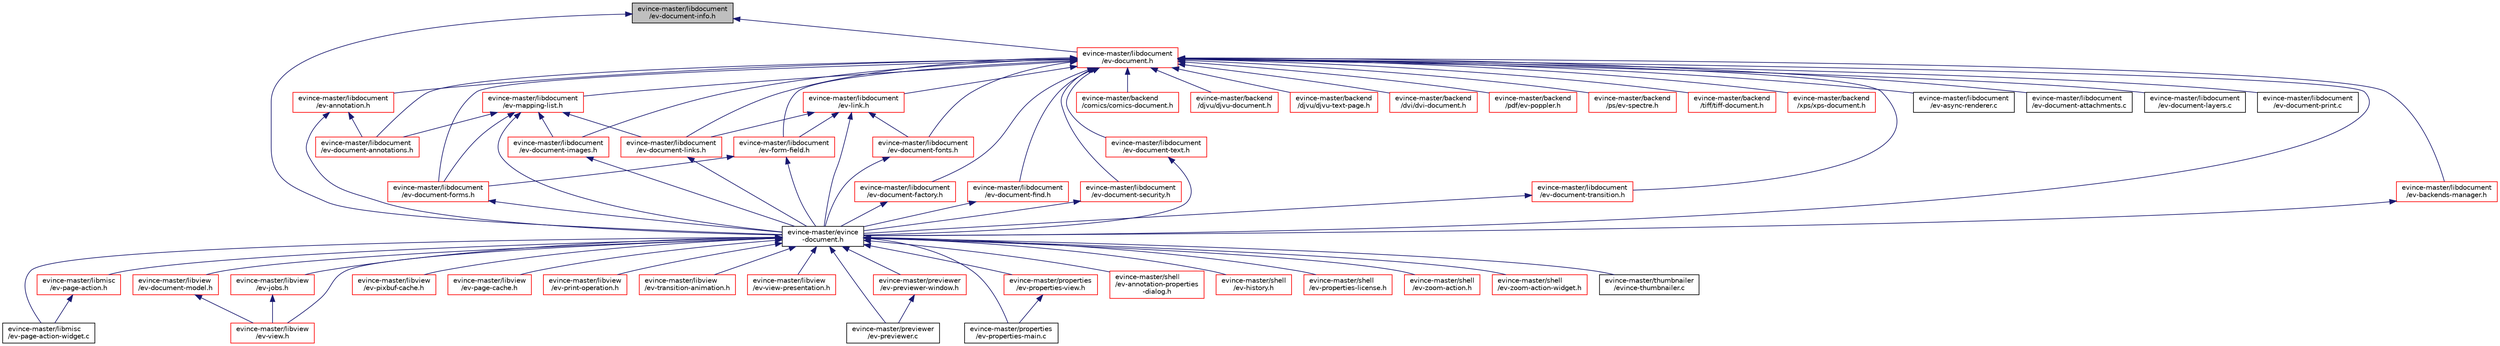digraph "evince-master/libdocument/ev-document-info.h"
{
  edge [fontname="Helvetica",fontsize="10",labelfontname="Helvetica",labelfontsize="10"];
  node [fontname="Helvetica",fontsize="10",shape=record];
  Node1 [label="evince-master/libdocument\l/ev-document-info.h",height=0.2,width=0.4,color="black", fillcolor="grey75", style="filled" fontcolor="black"];
  Node1 -> Node2 [dir="back",color="midnightblue",fontsize="10",style="solid",fontname="Helvetica"];
  Node2 [label="evince-master/evince\l-document.h",height=0.2,width=0.4,color="black", fillcolor="white", style="filled",URL="$d9/d80/evince-document_8h.html"];
  Node2 -> Node3 [dir="back",color="midnightblue",fontsize="10",style="solid",fontname="Helvetica"];
  Node3 [label="evince-master/libmisc\l/ev-page-action-widget.c",height=0.2,width=0.4,color="black", fillcolor="white", style="filled",URL="$df/d0a/ev-page-action-widget_8c.html"];
  Node2 -> Node4 [dir="back",color="midnightblue",fontsize="10",style="solid",fontname="Helvetica"];
  Node4 [label="evince-master/libmisc\l/ev-page-action.h",height=0.2,width=0.4,color="red", fillcolor="white", style="filled",URL="$d4/d59/ev-page-action_8h.html"];
  Node4 -> Node3 [dir="back",color="midnightblue",fontsize="10",style="solid",fontname="Helvetica"];
  Node2 -> Node5 [dir="back",color="midnightblue",fontsize="10",style="solid",fontname="Helvetica"];
  Node5 [label="evince-master/libview\l/ev-document-model.h",height=0.2,width=0.4,color="red", fillcolor="white", style="filled",URL="$d1/d96/ev-document-model_8h.html"];
  Node5 -> Node6 [dir="back",color="midnightblue",fontsize="10",style="solid",fontname="Helvetica"];
  Node6 [label="evince-master/libview\l/ev-view.h",height=0.2,width=0.4,color="red", fillcolor="white", style="filled",URL="$df/de8/ev-view_8h.html"];
  Node2 -> Node7 [dir="back",color="midnightblue",fontsize="10",style="solid",fontname="Helvetica"];
  Node7 [label="evince-master/libview\l/ev-jobs.h",height=0.2,width=0.4,color="red", fillcolor="white", style="filled",URL="$d4/ddf/ev-jobs_8h.html"];
  Node7 -> Node6 [dir="back",color="midnightblue",fontsize="10",style="solid",fontname="Helvetica"];
  Node2 -> Node6 [dir="back",color="midnightblue",fontsize="10",style="solid",fontname="Helvetica"];
  Node2 -> Node8 [dir="back",color="midnightblue",fontsize="10",style="solid",fontname="Helvetica"];
  Node8 [label="evince-master/libview\l/ev-pixbuf-cache.h",height=0.2,width=0.4,color="red", fillcolor="white", style="filled",URL="$db/ddc/ev-pixbuf-cache_8h.html"];
  Node2 -> Node9 [dir="back",color="midnightblue",fontsize="10",style="solid",fontname="Helvetica"];
  Node9 [label="evince-master/libview\l/ev-page-cache.h",height=0.2,width=0.4,color="red", fillcolor="white", style="filled",URL="$d6/dbd/ev-page-cache_8h.html"];
  Node2 -> Node10 [dir="back",color="midnightblue",fontsize="10",style="solid",fontname="Helvetica"];
  Node10 [label="evince-master/libview\l/ev-print-operation.h",height=0.2,width=0.4,color="red", fillcolor="white", style="filled",URL="$d1/d15/ev-print-operation_8h.html"];
  Node2 -> Node11 [dir="back",color="midnightblue",fontsize="10",style="solid",fontname="Helvetica"];
  Node11 [label="evince-master/libview\l/ev-transition-animation.h",height=0.2,width=0.4,color="red", fillcolor="white", style="filled",URL="$d7/d94/ev-transition-animation_8h.html"];
  Node2 -> Node12 [dir="back",color="midnightblue",fontsize="10",style="solid",fontname="Helvetica"];
  Node12 [label="evince-master/libview\l/ev-view-presentation.h",height=0.2,width=0.4,color="red", fillcolor="white", style="filled",URL="$d1/da7/ev-view-presentation_8h.html"];
  Node2 -> Node13 [dir="back",color="midnightblue",fontsize="10",style="solid",fontname="Helvetica"];
  Node13 [label="evince-master/previewer\l/ev-previewer-window.h",height=0.2,width=0.4,color="red", fillcolor="white", style="filled",URL="$d4/dbd/ev-previewer-window_8h.html"];
  Node13 -> Node14 [dir="back",color="midnightblue",fontsize="10",style="solid",fontname="Helvetica"];
  Node14 [label="evince-master/previewer\l/ev-previewer.c",height=0.2,width=0.4,color="black", fillcolor="white", style="filled",URL="$d9/d06/ev-previewer_8c.html"];
  Node2 -> Node14 [dir="back",color="midnightblue",fontsize="10",style="solid",fontname="Helvetica"];
  Node2 -> Node15 [dir="back",color="midnightblue",fontsize="10",style="solid",fontname="Helvetica"];
  Node15 [label="evince-master/properties\l/ev-properties-main.c",height=0.2,width=0.4,color="black", fillcolor="white", style="filled",URL="$d9/d9e/ev-properties-main_8c.html"];
  Node2 -> Node16 [dir="back",color="midnightblue",fontsize="10",style="solid",fontname="Helvetica"];
  Node16 [label="evince-master/properties\l/ev-properties-view.h",height=0.2,width=0.4,color="red", fillcolor="white", style="filled",URL="$dc/dea/ev-properties-view_8h.html"];
  Node16 -> Node15 [dir="back",color="midnightblue",fontsize="10",style="solid",fontname="Helvetica"];
  Node2 -> Node17 [dir="back",color="midnightblue",fontsize="10",style="solid",fontname="Helvetica"];
  Node17 [label="evince-master/shell\l/ev-annotation-properties\l-dialog.h",height=0.2,width=0.4,color="red", fillcolor="white", style="filled",URL="$de/df7/ev-annotation-properties-dialog_8h.html"];
  Node2 -> Node18 [dir="back",color="midnightblue",fontsize="10",style="solid",fontname="Helvetica"];
  Node18 [label="evince-master/shell\l/ev-history.h",height=0.2,width=0.4,color="red", fillcolor="white", style="filled",URL="$dd/d9c/ev-history_8h.html"];
  Node2 -> Node19 [dir="back",color="midnightblue",fontsize="10",style="solid",fontname="Helvetica"];
  Node19 [label="evince-master/shell\l/ev-properties-license.h",height=0.2,width=0.4,color="red", fillcolor="white", style="filled",URL="$d7/d70/ev-properties-license_8h.html"];
  Node2 -> Node20 [dir="back",color="midnightblue",fontsize="10",style="solid",fontname="Helvetica"];
  Node20 [label="evince-master/shell\l/ev-zoom-action.h",height=0.2,width=0.4,color="red", fillcolor="white", style="filled",URL="$dd/d85/ev-zoom-action_8h.html"];
  Node2 -> Node21 [dir="back",color="midnightblue",fontsize="10",style="solid",fontname="Helvetica"];
  Node21 [label="evince-master/shell\l/ev-zoom-action-widget.h",height=0.2,width=0.4,color="red", fillcolor="white", style="filled",URL="$d9/d85/ev-zoom-action-widget_8h.html"];
  Node2 -> Node22 [dir="back",color="midnightblue",fontsize="10",style="solid",fontname="Helvetica"];
  Node22 [label="evince-master/thumbnailer\l/evince-thumbnailer.c",height=0.2,width=0.4,color="black", fillcolor="white", style="filled",URL="$db/dd7/evince-thumbnailer_8c.html"];
  Node1 -> Node23 [dir="back",color="midnightblue",fontsize="10",style="solid",fontname="Helvetica"];
  Node23 [label="evince-master/libdocument\l/ev-document.h",height=0.2,width=0.4,color="red", fillcolor="white", style="filled",URL="$d6/dfe/ev-document_8h.html"];
  Node23 -> Node24 [dir="back",color="midnightblue",fontsize="10",style="solid",fontname="Helvetica"];
  Node24 [label="evince-master/backend\l/comics/comics-document.h",height=0.2,width=0.4,color="red", fillcolor="white", style="filled",URL="$df/ddc/comics-document_8h.html"];
  Node23 -> Node25 [dir="back",color="midnightblue",fontsize="10",style="solid",fontname="Helvetica"];
  Node25 [label="evince-master/backend\l/djvu/djvu-document.h",height=0.2,width=0.4,color="red", fillcolor="white", style="filled",URL="$da/de0/djvu-document_8h.html"];
  Node23 -> Node26 [dir="back",color="midnightblue",fontsize="10",style="solid",fontname="Helvetica"];
  Node26 [label="evince-master/backend\l/djvu/djvu-text-page.h",height=0.2,width=0.4,color="red", fillcolor="white", style="filled",URL="$df/d24/djvu-text-page_8h.html"];
  Node23 -> Node27 [dir="back",color="midnightblue",fontsize="10",style="solid",fontname="Helvetica"];
  Node27 [label="evince-master/backend\l/dvi/dvi-document.h",height=0.2,width=0.4,color="red", fillcolor="white", style="filled",URL="$d9/d84/dvi-document_8h.html"];
  Node23 -> Node28 [dir="back",color="midnightblue",fontsize="10",style="solid",fontname="Helvetica"];
  Node28 [label="evince-master/backend\l/pdf/ev-poppler.h",height=0.2,width=0.4,color="red", fillcolor="white", style="filled",URL="$df/db1/ev-poppler_8h.html"];
  Node23 -> Node29 [dir="back",color="midnightblue",fontsize="10",style="solid",fontname="Helvetica"];
  Node29 [label="evince-master/backend\l/ps/ev-spectre.h",height=0.2,width=0.4,color="red", fillcolor="white", style="filled",URL="$df/d36/ev-spectre_8h.html"];
  Node23 -> Node30 [dir="back",color="midnightblue",fontsize="10",style="solid",fontname="Helvetica"];
  Node30 [label="evince-master/backend\l/tiff/tiff-document.h",height=0.2,width=0.4,color="red", fillcolor="white", style="filled",URL="$d2/d03/tiff-document_8h.html"];
  Node23 -> Node31 [dir="back",color="midnightblue",fontsize="10",style="solid",fontname="Helvetica"];
  Node31 [label="evince-master/backend\l/xps/xps-document.h",height=0.2,width=0.4,color="red", fillcolor="white", style="filled",URL="$db/d4c/xps-document_8h.html"];
  Node23 -> Node2 [dir="back",color="midnightblue",fontsize="10",style="solid",fontname="Helvetica"];
  Node23 -> Node32 [dir="back",color="midnightblue",fontsize="10",style="solid",fontname="Helvetica"];
  Node32 [label="evince-master/libdocument\l/ev-annotation.h",height=0.2,width=0.4,color="red", fillcolor="white", style="filled",URL="$dd/df7/ev-annotation_8h.html"];
  Node32 -> Node2 [dir="back",color="midnightblue",fontsize="10",style="solid",fontname="Helvetica"];
  Node32 -> Node33 [dir="back",color="midnightblue",fontsize="10",style="solid",fontname="Helvetica"];
  Node33 [label="evince-master/libdocument\l/ev-document-annotations.h",height=0.2,width=0.4,color="red", fillcolor="white", style="filled",URL="$d1/d6b/ev-document-annotations_8h.html"];
  Node23 -> Node34 [dir="back",color="midnightblue",fontsize="10",style="solid",fontname="Helvetica"];
  Node34 [label="evince-master/libdocument\l/ev-async-renderer.c",height=0.2,width=0.4,color="black", fillcolor="white", style="filled",URL="$d0/d1b/ev-async-renderer_8c.html"];
  Node23 -> Node35 [dir="back",color="midnightblue",fontsize="10",style="solid",fontname="Helvetica"];
  Node35 [label="evince-master/libdocument\l/ev-backends-manager.h",height=0.2,width=0.4,color="red", fillcolor="white", style="filled",URL="$d1/d14/ev-backends-manager_8h.html"];
  Node35 -> Node2 [dir="back",color="midnightblue",fontsize="10",style="solid",fontname="Helvetica"];
  Node23 -> Node33 [dir="back",color="midnightblue",fontsize="10",style="solid",fontname="Helvetica"];
  Node23 -> Node36 [dir="back",color="midnightblue",fontsize="10",style="solid",fontname="Helvetica"];
  Node36 [label="evince-master/libdocument\l/ev-mapping-list.h",height=0.2,width=0.4,color="red", fillcolor="white", style="filled",URL="$d1/d50/ev-mapping-list_8h.html"];
  Node36 -> Node2 [dir="back",color="midnightblue",fontsize="10",style="solid",fontname="Helvetica"];
  Node36 -> Node33 [dir="back",color="midnightblue",fontsize="10",style="solid",fontname="Helvetica"];
  Node36 -> Node37 [dir="back",color="midnightblue",fontsize="10",style="solid",fontname="Helvetica"];
  Node37 [label="evince-master/libdocument\l/ev-document-forms.h",height=0.2,width=0.4,color="red", fillcolor="white", style="filled",URL="$d6/d40/ev-document-forms_8h.html"];
  Node37 -> Node2 [dir="back",color="midnightblue",fontsize="10",style="solid",fontname="Helvetica"];
  Node36 -> Node38 [dir="back",color="midnightblue",fontsize="10",style="solid",fontname="Helvetica"];
  Node38 [label="evince-master/libdocument\l/ev-document-images.h",height=0.2,width=0.4,color="red", fillcolor="white", style="filled",URL="$d9/d8d/ev-document-images_8h.html"];
  Node38 -> Node2 [dir="back",color="midnightblue",fontsize="10",style="solid",fontname="Helvetica"];
  Node36 -> Node39 [dir="back",color="midnightblue",fontsize="10",style="solid",fontname="Helvetica"];
  Node39 [label="evince-master/libdocument\l/ev-document-links.h",height=0.2,width=0.4,color="red", fillcolor="white", style="filled",URL="$de/d72/ev-document-links_8h.html"];
  Node39 -> Node2 [dir="back",color="midnightblue",fontsize="10",style="solid",fontname="Helvetica"];
  Node23 -> Node40 [dir="back",color="midnightblue",fontsize="10",style="solid",fontname="Helvetica"];
  Node40 [label="evince-master/libdocument\l/ev-document-attachments.c",height=0.2,width=0.4,color="black", fillcolor="white", style="filled",URL="$d6/d28/ev-document-attachments_8c.html"];
  Node23 -> Node41 [dir="back",color="midnightblue",fontsize="10",style="solid",fontname="Helvetica"];
  Node41 [label="evince-master/libdocument\l/ev-document-factory.h",height=0.2,width=0.4,color="red", fillcolor="white", style="filled",URL="$d6/d73/ev-document-factory_8h.html"];
  Node41 -> Node2 [dir="back",color="midnightblue",fontsize="10",style="solid",fontname="Helvetica"];
  Node23 -> Node42 [dir="back",color="midnightblue",fontsize="10",style="solid",fontname="Helvetica"];
  Node42 [label="evince-master/libdocument\l/ev-document-find.h",height=0.2,width=0.4,color="red", fillcolor="white", style="filled",URL="$df/d18/ev-document-find_8h.html"];
  Node42 -> Node2 [dir="back",color="midnightblue",fontsize="10",style="solid",fontname="Helvetica"];
  Node23 -> Node43 [dir="back",color="midnightblue",fontsize="10",style="solid",fontname="Helvetica"];
  Node43 [label="evince-master/libdocument\l/ev-document-fonts.h",height=0.2,width=0.4,color="red", fillcolor="white", style="filled",URL="$d2/d7a/ev-document-fonts_8h.html"];
  Node43 -> Node2 [dir="back",color="midnightblue",fontsize="10",style="solid",fontname="Helvetica"];
  Node23 -> Node44 [dir="back",color="midnightblue",fontsize="10",style="solid",fontname="Helvetica"];
  Node44 [label="evince-master/libdocument\l/ev-link.h",height=0.2,width=0.4,color="red", fillcolor="white", style="filled",URL="$da/d0a/ev-link_8h.html"];
  Node44 -> Node2 [dir="back",color="midnightblue",fontsize="10",style="solid",fontname="Helvetica"];
  Node44 -> Node43 [dir="back",color="midnightblue",fontsize="10",style="solid",fontname="Helvetica"];
  Node44 -> Node45 [dir="back",color="midnightblue",fontsize="10",style="solid",fontname="Helvetica"];
  Node45 [label="evince-master/libdocument\l/ev-form-field.h",height=0.2,width=0.4,color="red", fillcolor="white", style="filled",URL="$d0/d05/ev-form-field_8h.html"];
  Node45 -> Node2 [dir="back",color="midnightblue",fontsize="10",style="solid",fontname="Helvetica"];
  Node45 -> Node37 [dir="back",color="midnightblue",fontsize="10",style="solid",fontname="Helvetica"];
  Node44 -> Node39 [dir="back",color="midnightblue",fontsize="10",style="solid",fontname="Helvetica"];
  Node23 -> Node37 [dir="back",color="midnightblue",fontsize="10",style="solid",fontname="Helvetica"];
  Node23 -> Node45 [dir="back",color="midnightblue",fontsize="10",style="solid",fontname="Helvetica"];
  Node23 -> Node38 [dir="back",color="midnightblue",fontsize="10",style="solid",fontname="Helvetica"];
  Node23 -> Node46 [dir="back",color="midnightblue",fontsize="10",style="solid",fontname="Helvetica"];
  Node46 [label="evince-master/libdocument\l/ev-document-layers.c",height=0.2,width=0.4,color="black", fillcolor="white", style="filled",URL="$de/dce/ev-document-layers_8c.html"];
  Node23 -> Node39 [dir="back",color="midnightblue",fontsize="10",style="solid",fontname="Helvetica"];
  Node23 -> Node47 [dir="back",color="midnightblue",fontsize="10",style="solid",fontname="Helvetica"];
  Node47 [label="evince-master/libdocument\l/ev-document-print.c",height=0.2,width=0.4,color="black", fillcolor="white", style="filled",URL="$d2/da4/ev-document-print_8c.html"];
  Node23 -> Node48 [dir="back",color="midnightblue",fontsize="10",style="solid",fontname="Helvetica"];
  Node48 [label="evince-master/libdocument\l/ev-document-security.h",height=0.2,width=0.4,color="red", fillcolor="white", style="filled",URL="$d0/d8e/ev-document-security_8h.html"];
  Node48 -> Node2 [dir="back",color="midnightblue",fontsize="10",style="solid",fontname="Helvetica"];
  Node23 -> Node49 [dir="back",color="midnightblue",fontsize="10",style="solid",fontname="Helvetica"];
  Node49 [label="evince-master/libdocument\l/ev-document-text.h",height=0.2,width=0.4,color="red", fillcolor="white", style="filled",URL="$d2/d9b/ev-document-text_8h.html"];
  Node49 -> Node2 [dir="back",color="midnightblue",fontsize="10",style="solid",fontname="Helvetica"];
  Node23 -> Node50 [dir="back",color="midnightblue",fontsize="10",style="solid",fontname="Helvetica"];
  Node50 [label="evince-master/libdocument\l/ev-document-transition.h",height=0.2,width=0.4,color="red", fillcolor="white", style="filled",URL="$dc/d54/ev-document-transition_8h.html"];
  Node50 -> Node2 [dir="back",color="midnightblue",fontsize="10",style="solid",fontname="Helvetica"];
}
